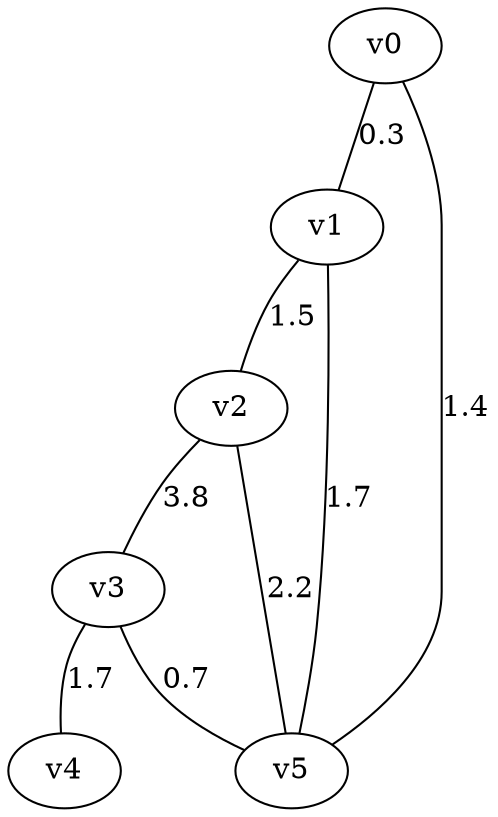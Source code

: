 graph g {
    v0 -- v1 [label=0.3];
    v1 -- v2 [label=1.5];
    v2 -- v3 [label=3.8];
    v3 -- v4 [label=1.7];
    v0 -- v5 [label=1.4];
    v1 -- v5 [label=1.7];
    v2 -- v5 [label=2.2];
    v3 -- v5 [label=0.7];
}
